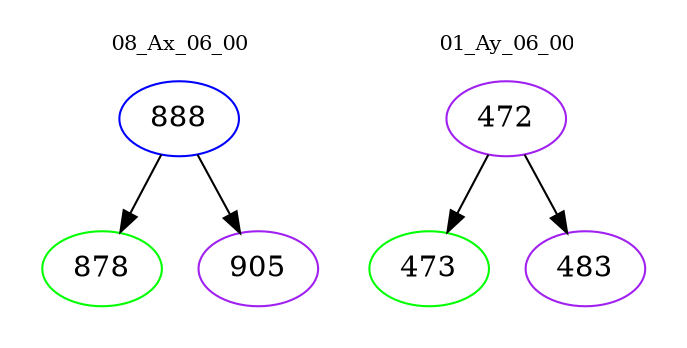 digraph{
subgraph cluster_0 {
color = white
label = "08_Ax_06_00";
fontsize=10;
T0_888 [label="888", color="blue"]
T0_888 -> T0_878 [color="black"]
T0_878 [label="878", color="green"]
T0_888 -> T0_905 [color="black"]
T0_905 [label="905", color="purple"]
}
subgraph cluster_1 {
color = white
label = "01_Ay_06_00";
fontsize=10;
T1_472 [label="472", color="purple"]
T1_472 -> T1_473 [color="black"]
T1_473 [label="473", color="green"]
T1_472 -> T1_483 [color="black"]
T1_483 [label="483", color="purple"]
}
}
